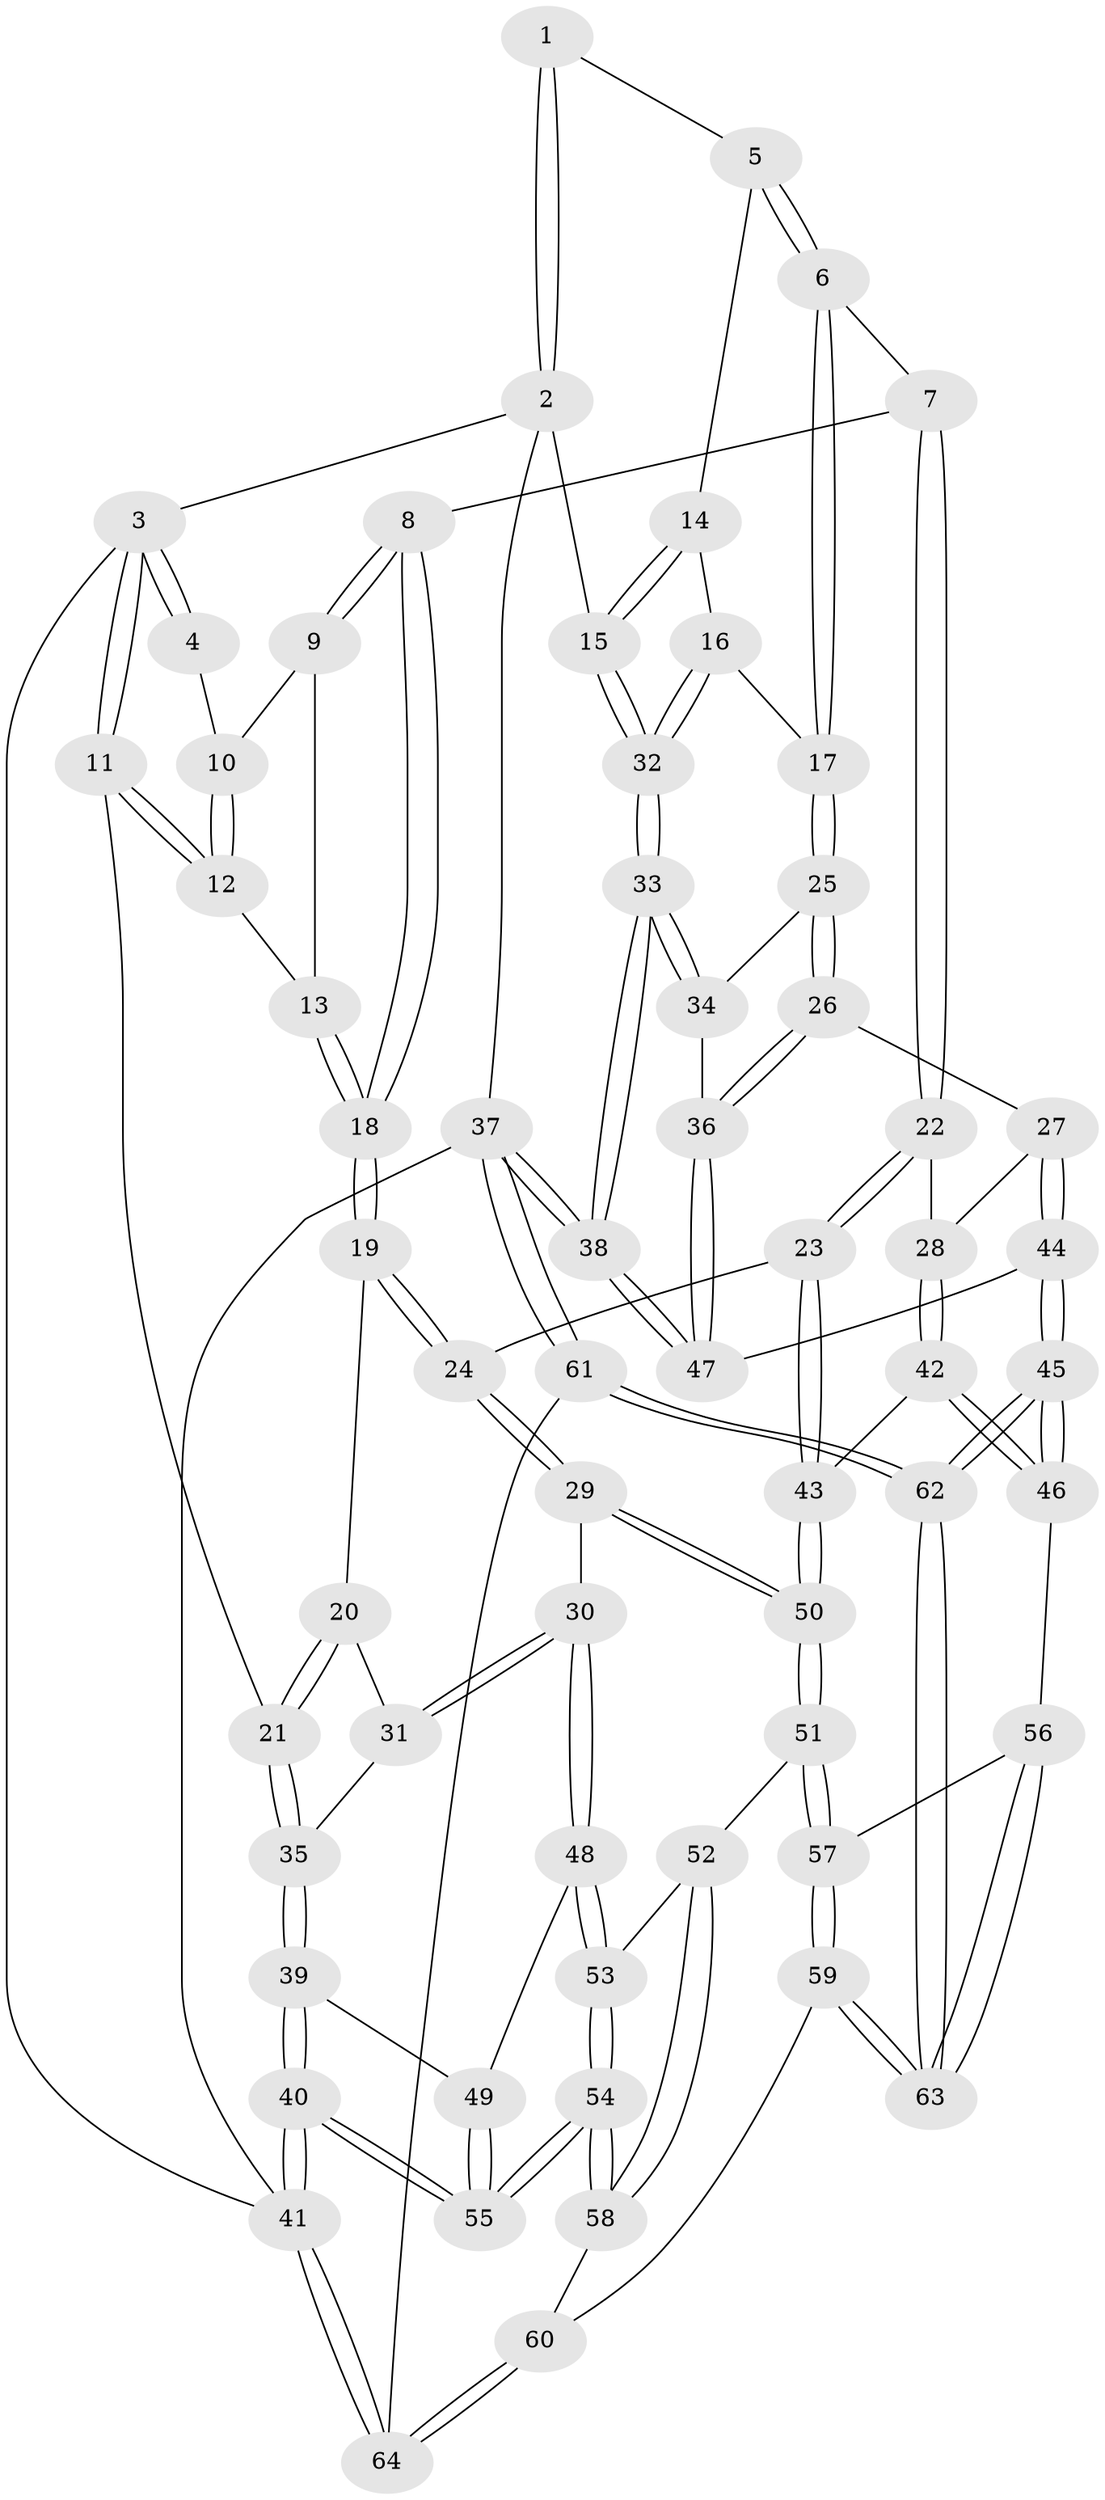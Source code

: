 // Generated by graph-tools (version 1.1) at 2025/27/03/09/25 03:27:05]
// undirected, 64 vertices, 157 edges
graph export_dot {
graph [start="1"]
  node [color=gray90,style=filled];
  1 [pos="+0.7028916079196011+0"];
  2 [pos="+1+0"];
  3 [pos="+0+0"];
  4 [pos="+0.4733328637549442+0"];
  5 [pos="+0.7273896138596305+0.16981785936048052"];
  6 [pos="+0.6728283182155401+0.21758673636855388"];
  7 [pos="+0.6319045575770581+0.22043699162062952"];
  8 [pos="+0.6251308928621298+0.213257321667279"];
  9 [pos="+0.4635158616925009+0"];
  10 [pos="+0.4626792969133146+0"];
  11 [pos="+0+0.06082385049464554"];
  12 [pos="+0+0.1017819265009155"];
  13 [pos="+0.29279652617958746+0.19674815564190573"];
  14 [pos="+0.8184999282696949+0.11018207104720029"];
  15 [pos="+1+0"];
  16 [pos="+0.9372027180237654+0.32585910218917147"];
  17 [pos="+0.8643006720343477+0.35474954845774537"];
  18 [pos="+0.30780328337312673+0.28147338536199346"];
  19 [pos="+0.30728829079754955+0.30402510221576956"];
  20 [pos="+0.20594002616604878+0.3105100976565161"];
  21 [pos="+0+0.17735326017100353"];
  22 [pos="+0.6052629149971196+0.2876861957469331"];
  23 [pos="+0.46346284000920973+0.44240724521676766"];
  24 [pos="+0.33859193147805905+0.42172349913806634"];
  25 [pos="+0.853926645206312+0.3859497768854471"];
  26 [pos="+0.798530305838259+0.4736901274478834"];
  27 [pos="+0.7461746334328978+0.48662389576907716"];
  28 [pos="+0.7131076002718866+0.48372300387974826"];
  29 [pos="+0.30223140651464536+0.4554198446951759"];
  30 [pos="+0.17780998479488236+0.5007632838666569"];
  31 [pos="+0.06158438968552203+0.3978696080762252"];
  32 [pos="+1+0.26370755736688317"];
  33 [pos="+1+0.5880240507735071"];
  34 [pos="+0.9328725363415644+0.48900060647597526"];
  35 [pos="+0+0.2329513639705998"];
  36 [pos="+0.8670936248263555+0.5891897351446603"];
  37 [pos="+1+1"];
  38 [pos="+1+0.801635322695019"];
  39 [pos="+0+0.589521784323963"];
  40 [pos="+0+1"];
  41 [pos="+0+1"];
  42 [pos="+0.5535997730729073+0.5823468613195936"];
  43 [pos="+0.5506984184367396+0.5802956173727345"];
  44 [pos="+0.7340292800373607+0.7285972816425532"];
  45 [pos="+0.6465819323130166+0.7594475829917645"];
  46 [pos="+0.6256442641364771+0.7399942732329331"];
  47 [pos="+0.9122966230125434+0.7055921008719618"];
  48 [pos="+0.17342574777349123+0.5110875809020937"];
  49 [pos="+0.08947859559723696+0.5434612230535241"];
  50 [pos="+0.3486871162052469+0.6807896244776426"];
  51 [pos="+0.3258575321080365+0.7312008257384273"];
  52 [pos="+0.3257687069754092+0.731190627082618"];
  53 [pos="+0.16284888793735594+0.6874778741271153"];
  54 [pos="+0+0.9771713660104914"];
  55 [pos="+0+0.9823386188428744"];
  56 [pos="+0.3691178983237505+0.7810446554344342"];
  57 [pos="+0.35577369464786873+0.7769601370630582"];
  58 [pos="+0.12429445866225468+0.9161613773180466"];
  59 [pos="+0.31633454183466947+0.8635838211627438"];
  60 [pos="+0.28282392705448234+0.9069291480636652"];
  61 [pos="+0.6256883425987922+1"];
  62 [pos="+0.6197380870615149+1"];
  63 [pos="+0.5544258861410569+1"];
  64 [pos="+0.4488078056081155+1"];
  1 -- 2;
  1 -- 2;
  1 -- 5;
  2 -- 3;
  2 -- 15;
  2 -- 37;
  3 -- 4;
  3 -- 4;
  3 -- 11;
  3 -- 11;
  3 -- 41;
  4 -- 10;
  5 -- 6;
  5 -- 6;
  5 -- 14;
  6 -- 7;
  6 -- 17;
  6 -- 17;
  7 -- 8;
  7 -- 22;
  7 -- 22;
  8 -- 9;
  8 -- 9;
  8 -- 18;
  8 -- 18;
  9 -- 10;
  9 -- 13;
  10 -- 12;
  10 -- 12;
  11 -- 12;
  11 -- 12;
  11 -- 21;
  12 -- 13;
  13 -- 18;
  13 -- 18;
  14 -- 15;
  14 -- 15;
  14 -- 16;
  15 -- 32;
  15 -- 32;
  16 -- 17;
  16 -- 32;
  16 -- 32;
  17 -- 25;
  17 -- 25;
  18 -- 19;
  18 -- 19;
  19 -- 20;
  19 -- 24;
  19 -- 24;
  20 -- 21;
  20 -- 21;
  20 -- 31;
  21 -- 35;
  21 -- 35;
  22 -- 23;
  22 -- 23;
  22 -- 28;
  23 -- 24;
  23 -- 43;
  23 -- 43;
  24 -- 29;
  24 -- 29;
  25 -- 26;
  25 -- 26;
  25 -- 34;
  26 -- 27;
  26 -- 36;
  26 -- 36;
  27 -- 28;
  27 -- 44;
  27 -- 44;
  28 -- 42;
  28 -- 42;
  29 -- 30;
  29 -- 50;
  29 -- 50;
  30 -- 31;
  30 -- 31;
  30 -- 48;
  30 -- 48;
  31 -- 35;
  32 -- 33;
  32 -- 33;
  33 -- 34;
  33 -- 34;
  33 -- 38;
  33 -- 38;
  34 -- 36;
  35 -- 39;
  35 -- 39;
  36 -- 47;
  36 -- 47;
  37 -- 38;
  37 -- 38;
  37 -- 61;
  37 -- 61;
  37 -- 41;
  38 -- 47;
  38 -- 47;
  39 -- 40;
  39 -- 40;
  39 -- 49;
  40 -- 41;
  40 -- 41;
  40 -- 55;
  40 -- 55;
  41 -- 64;
  41 -- 64;
  42 -- 43;
  42 -- 46;
  42 -- 46;
  43 -- 50;
  43 -- 50;
  44 -- 45;
  44 -- 45;
  44 -- 47;
  45 -- 46;
  45 -- 46;
  45 -- 62;
  45 -- 62;
  46 -- 56;
  48 -- 49;
  48 -- 53;
  48 -- 53;
  49 -- 55;
  49 -- 55;
  50 -- 51;
  50 -- 51;
  51 -- 52;
  51 -- 57;
  51 -- 57;
  52 -- 53;
  52 -- 58;
  52 -- 58;
  53 -- 54;
  53 -- 54;
  54 -- 55;
  54 -- 55;
  54 -- 58;
  54 -- 58;
  56 -- 57;
  56 -- 63;
  56 -- 63;
  57 -- 59;
  57 -- 59;
  58 -- 60;
  59 -- 60;
  59 -- 63;
  59 -- 63;
  60 -- 64;
  60 -- 64;
  61 -- 62;
  61 -- 62;
  61 -- 64;
  62 -- 63;
  62 -- 63;
}
